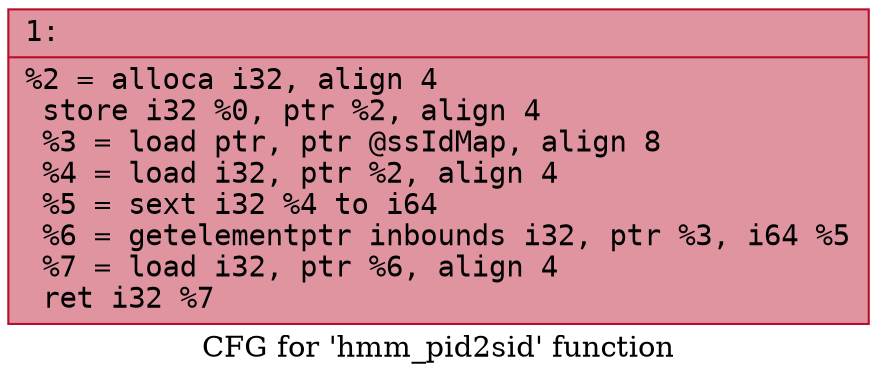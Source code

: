 digraph "CFG for 'hmm_pid2sid' function" {
	label="CFG for 'hmm_pid2sid' function";

	Node0x600000fed9f0 [shape=record,color="#b70d28ff", style=filled, fillcolor="#b70d2870" fontname="Courier",label="{1:\l|  %2 = alloca i32, align 4\l  store i32 %0, ptr %2, align 4\l  %3 = load ptr, ptr @ssIdMap, align 8\l  %4 = load i32, ptr %2, align 4\l  %5 = sext i32 %4 to i64\l  %6 = getelementptr inbounds i32, ptr %3, i64 %5\l  %7 = load i32, ptr %6, align 4\l  ret i32 %7\l}"];
}
